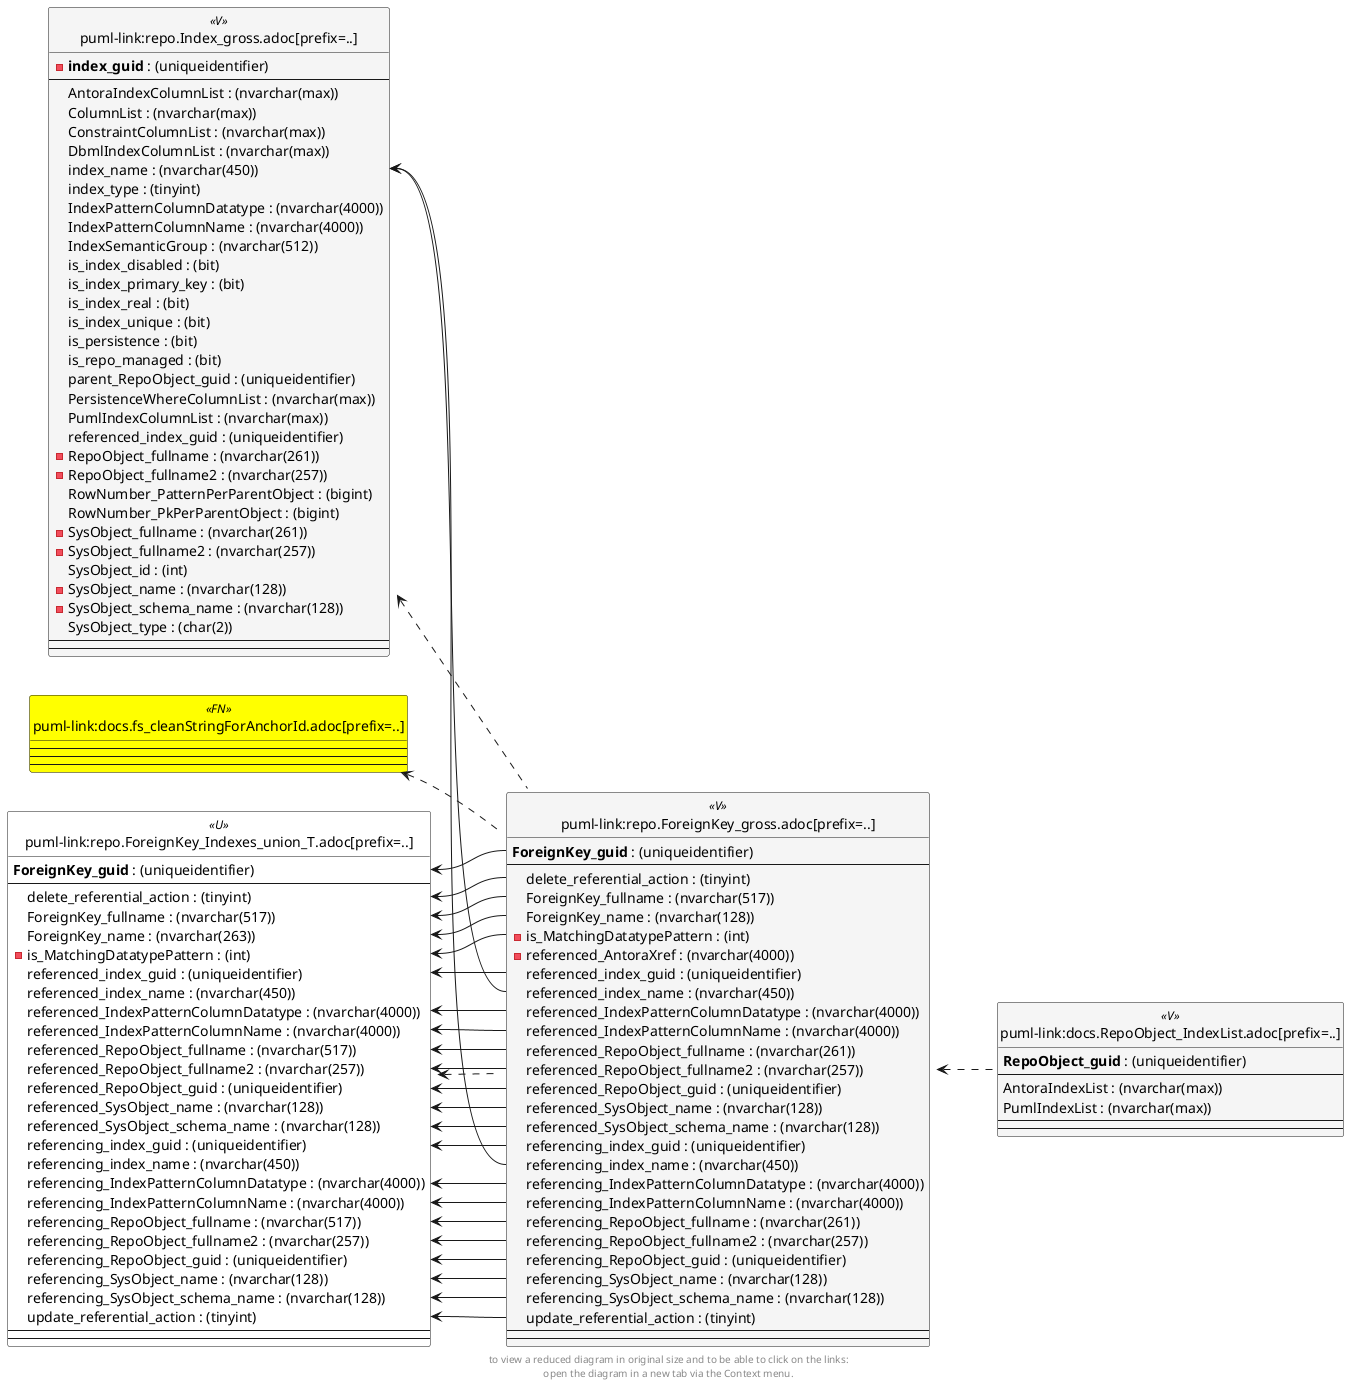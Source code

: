 @startuml
left to right direction
'top to bottom direction
hide circle
'avoide "." issues:
set namespaceSeparator none


skinparam class {
  BackgroundColor White
  BackgroundColor<<FN>> Yellow
  BackgroundColor<<FS>> Yellow
  BackgroundColor<<FT>> LightGray
  BackgroundColor<<IF>> Yellow
  BackgroundColor<<IS>> Yellow
  BackgroundColor<<P>> Aqua
  BackgroundColor<<PC>> Aqua
  BackgroundColor<<SN>> Yellow
  BackgroundColor<<SO>> SlateBlue
  BackgroundColor<<TF>> LightGray
  BackgroundColor<<TR>> Tomato
  BackgroundColor<<U>> White
  BackgroundColor<<V>> WhiteSmoke
  BackgroundColor<<X>> Aqua
}


entity "puml-link:docs.fs_cleanStringForAnchorId.adoc[prefix=..]" as docs.fs_cleanStringForAnchorId << FN >> {
  --
  --
  --
}

entity "puml-link:docs.RepoObject_IndexList.adoc[prefix=..]" as docs.RepoObject_IndexList << V >> {
  **RepoObject_guid** : (uniqueidentifier)
  --
  AntoraIndexList : (nvarchar(max))
  PumlIndexList : (nvarchar(max))
  --
  --
}

entity "puml-link:repo.ForeignKey_gross.adoc[prefix=..]" as repo.ForeignKey_gross << V >> {
  **ForeignKey_guid** : (uniqueidentifier)
  --
  delete_referential_action : (tinyint)
  ForeignKey_fullname : (nvarchar(517))
  ForeignKey_name : (nvarchar(128))
  - is_MatchingDatatypePattern : (int)
  - referenced_AntoraXref : (nvarchar(4000))
  referenced_index_guid : (uniqueidentifier)
  referenced_index_name : (nvarchar(450))
  referenced_IndexPatternColumnDatatype : (nvarchar(4000))
  referenced_IndexPatternColumnName : (nvarchar(4000))
  referenced_RepoObject_fullname : (nvarchar(261))
  referenced_RepoObject_fullname2 : (nvarchar(257))
  referenced_RepoObject_guid : (uniqueidentifier)
  referenced_SysObject_name : (nvarchar(128))
  referenced_SysObject_schema_name : (nvarchar(128))
  referencing_index_guid : (uniqueidentifier)
  referencing_index_name : (nvarchar(450))
  referencing_IndexPatternColumnDatatype : (nvarchar(4000))
  referencing_IndexPatternColumnName : (nvarchar(4000))
  referencing_RepoObject_fullname : (nvarchar(261))
  referencing_RepoObject_fullname2 : (nvarchar(257))
  referencing_RepoObject_guid : (uniqueidentifier)
  referencing_SysObject_name : (nvarchar(128))
  referencing_SysObject_schema_name : (nvarchar(128))
  update_referential_action : (tinyint)
  --
  --
}

entity "puml-link:repo.ForeignKey_Indexes_union_T.adoc[prefix=..]" as repo.ForeignKey_Indexes_union_T << U >> {
  **ForeignKey_guid** : (uniqueidentifier)
  --
  delete_referential_action : (tinyint)
  ForeignKey_fullname : (nvarchar(517))
  ForeignKey_name : (nvarchar(263))
  - is_MatchingDatatypePattern : (int)
  referenced_index_guid : (uniqueidentifier)
  referenced_index_name : (nvarchar(450))
  referenced_IndexPatternColumnDatatype : (nvarchar(4000))
  referenced_IndexPatternColumnName : (nvarchar(4000))
  referenced_RepoObject_fullname : (nvarchar(517))
  referenced_RepoObject_fullname2 : (nvarchar(257))
  referenced_RepoObject_guid : (uniqueidentifier)
  referenced_SysObject_name : (nvarchar(128))
  referenced_SysObject_schema_name : (nvarchar(128))
  referencing_index_guid : (uniqueidentifier)
  referencing_index_name : (nvarchar(450))
  referencing_IndexPatternColumnDatatype : (nvarchar(4000))
  referencing_IndexPatternColumnName : (nvarchar(4000))
  referencing_RepoObject_fullname : (nvarchar(517))
  referencing_RepoObject_fullname2 : (nvarchar(257))
  referencing_RepoObject_guid : (uniqueidentifier)
  referencing_SysObject_name : (nvarchar(128))
  referencing_SysObject_schema_name : (nvarchar(128))
  update_referential_action : (tinyint)
  --
  --
}

entity "puml-link:repo.Index_gross.adoc[prefix=..]" as repo.Index_gross << V >> {
  - **index_guid** : (uniqueidentifier)
  --
  AntoraIndexColumnList : (nvarchar(max))
  ColumnList : (nvarchar(max))
  ConstraintColumnList : (nvarchar(max))
  DbmlIndexColumnList : (nvarchar(max))
  index_name : (nvarchar(450))
  index_type : (tinyint)
  IndexPatternColumnDatatype : (nvarchar(4000))
  IndexPatternColumnName : (nvarchar(4000))
  IndexSemanticGroup : (nvarchar(512))
  is_index_disabled : (bit)
  is_index_primary_key : (bit)
  is_index_real : (bit)
  is_index_unique : (bit)
  is_persistence : (bit)
  is_repo_managed : (bit)
  parent_RepoObject_guid : (uniqueidentifier)
  PersistenceWhereColumnList : (nvarchar(max))
  PumlIndexColumnList : (nvarchar(max))
  referenced_index_guid : (uniqueidentifier)
  - RepoObject_fullname : (nvarchar(261))
  - RepoObject_fullname2 : (nvarchar(257))
  RowNumber_PatternPerParentObject : (bigint)
  RowNumber_PkPerParentObject : (bigint)
  - SysObject_fullname : (nvarchar(261))
  - SysObject_fullname2 : (nvarchar(257))
  SysObject_id : (int)
  - SysObject_name : (nvarchar(128))
  - SysObject_schema_name : (nvarchar(128))
  SysObject_type : (char(2))
  --
  --
}

docs.fs_cleanStringForAnchorId <.. repo.ForeignKey_gross
repo.ForeignKey_gross <.. docs.RepoObject_IndexList
repo.ForeignKey_Indexes_union_T <.. repo.ForeignKey_gross
repo.Index_gross <.. repo.ForeignKey_gross
repo.ForeignKey_Indexes_union_T::delete_referential_action <-- repo.ForeignKey_gross::delete_referential_action
repo.ForeignKey_Indexes_union_T::ForeignKey_fullname <-- repo.ForeignKey_gross::ForeignKey_fullname
repo.ForeignKey_Indexes_union_T::ForeignKey_guid <-- repo.ForeignKey_gross::ForeignKey_guid
repo.ForeignKey_Indexes_union_T::ForeignKey_name <-- repo.ForeignKey_gross::ForeignKey_name
repo.ForeignKey_Indexes_union_T::is_MatchingDatatypePattern <-- repo.ForeignKey_gross::is_MatchingDatatypePattern
repo.ForeignKey_Indexes_union_T::referenced_index_guid <-- repo.ForeignKey_gross::referenced_index_guid
repo.ForeignKey_Indexes_union_T::referenced_IndexPatternColumnDatatype <-- repo.ForeignKey_gross::referenced_IndexPatternColumnDatatype
repo.ForeignKey_Indexes_union_T::referenced_IndexPatternColumnName <-- repo.ForeignKey_gross::referenced_IndexPatternColumnName
repo.ForeignKey_Indexes_union_T::referenced_RepoObject_fullname <-- repo.ForeignKey_gross::referenced_RepoObject_fullname
repo.ForeignKey_Indexes_union_T::referenced_RepoObject_fullname2 <-- repo.ForeignKey_gross::referenced_RepoObject_fullname2
repo.ForeignKey_Indexes_union_T::referenced_RepoObject_guid <-- repo.ForeignKey_gross::referenced_RepoObject_guid
repo.ForeignKey_Indexes_union_T::referenced_SysObject_name <-- repo.ForeignKey_gross::referenced_SysObject_name
repo.ForeignKey_Indexes_union_T::referenced_SysObject_schema_name <-- repo.ForeignKey_gross::referenced_SysObject_schema_name
repo.ForeignKey_Indexes_union_T::referencing_index_guid <-- repo.ForeignKey_gross::referencing_index_guid
repo.ForeignKey_Indexes_union_T::referencing_IndexPatternColumnDatatype <-- repo.ForeignKey_gross::referencing_IndexPatternColumnDatatype
repo.ForeignKey_Indexes_union_T::referencing_IndexPatternColumnName <-- repo.ForeignKey_gross::referencing_IndexPatternColumnName
repo.ForeignKey_Indexes_union_T::referencing_RepoObject_fullname <-- repo.ForeignKey_gross::referencing_RepoObject_fullname
repo.ForeignKey_Indexes_union_T::referencing_RepoObject_fullname2 <-- repo.ForeignKey_gross::referencing_RepoObject_fullname2
repo.ForeignKey_Indexes_union_T::referencing_RepoObject_guid <-- repo.ForeignKey_gross::referencing_RepoObject_guid
repo.ForeignKey_Indexes_union_T::referencing_SysObject_name <-- repo.ForeignKey_gross::referencing_SysObject_name
repo.ForeignKey_Indexes_union_T::referencing_SysObject_schema_name <-- repo.ForeignKey_gross::referencing_SysObject_schema_name
repo.ForeignKey_Indexes_union_T::update_referential_action <-- repo.ForeignKey_gross::update_referential_action
repo.Index_gross::index_name <-- repo.ForeignKey_gross::referenced_index_name
repo.Index_gross::index_name <-- repo.ForeignKey_gross::referencing_index_name
footer
to view a reduced diagram in original size and to be able to click on the links:
open the diagram in a new tab via the Context menu.
end footer

@enduml

